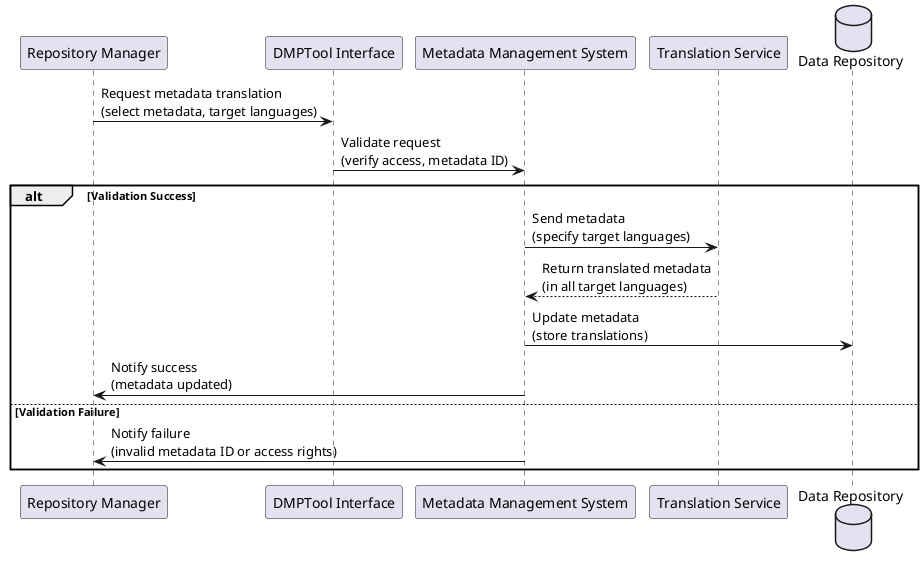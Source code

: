 @startuml
participant "Repository Manager" as RM
participant "DMPTool Interface" as Interface
participant "Metadata Management System" as MMS
participant "Translation Service" as TS
database "Data Repository" as DR

RM -> Interface : Request metadata translation\n(select metadata, target languages)
Interface -> MMS : Validate request\n(verify access, metadata ID)
alt Validation Success
    MMS -> TS : Send metadata\n(specify target languages)
    TS --> MMS : Return translated metadata\n(in all target languages)
    MMS -> DR : Update metadata\n(store translations)
    MMS -> RM : Notify success\n(metadata updated)
else Validation Failure
    MMS -> RM : Notify failure\n(invalid metadata ID or access rights)
end

@enduml